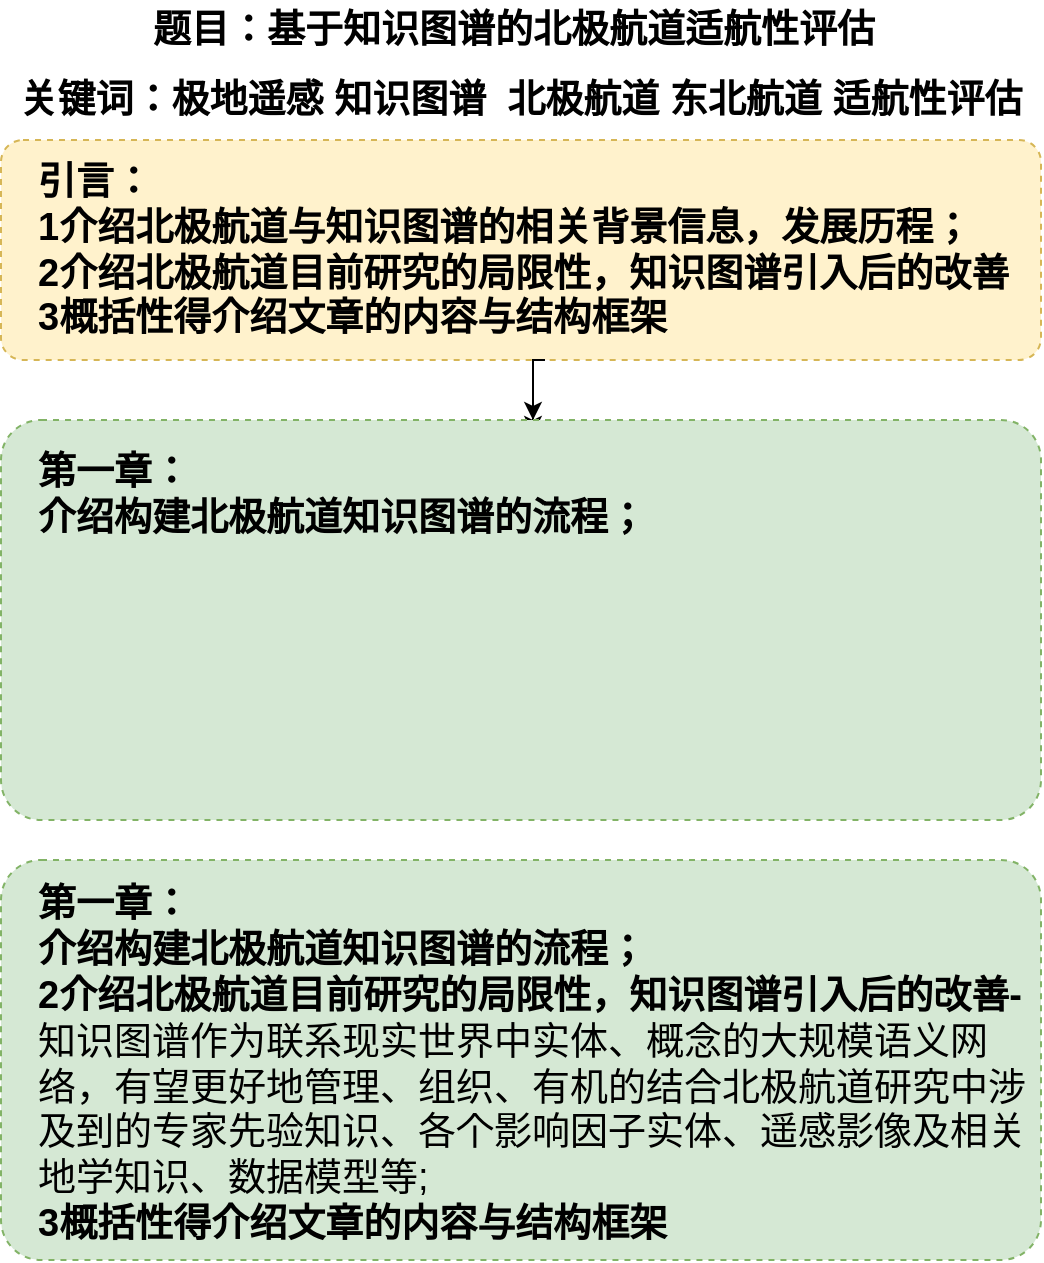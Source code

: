 <mxfile version="21.1.4" type="github">
  <diagram name="第 1 页" id="fLHI8q8jEvmg70LVfnAi">
    <mxGraphModel dx="894" dy="730" grid="1" gridSize="10" guides="1" tooltips="1" connect="1" arrows="1" fold="1" page="1" pageScale="1" pageWidth="827" pageHeight="1169" math="0" shadow="0">
      <root>
        <mxCell id="0" />
        <mxCell id="1" parent="0" />
        <mxCell id="tMlSYUvqDikguycu4a48-1" value="" style="rounded=1;whiteSpace=wrap;html=1;dashed=1;fillColor=#fff2cc;strokeColor=#d6b656;arcSize=10;" parent="1" vertex="1">
          <mxGeometry x="157.5" y="80" width="520" height="110" as="geometry" />
        </mxCell>
        <mxCell id="tMlSYUvqDikguycu4a48-2" value="&lt;b style=&quot;font-size: 19px;&quot;&gt;题目：基于知识图谱的北极航道适航性评估&lt;/b&gt;" style="text;html=1;strokeColor=none;fillColor=none;align=center;verticalAlign=middle;whiteSpace=wrap;rounded=0;fontSize=19;" parent="1" vertex="1">
          <mxGeometry x="199" y="10" width="430" height="30" as="geometry" />
        </mxCell>
        <mxCell id="tMlSYUvqDikguycu4a48-3" value="&lt;b style=&quot;font-size: 19px;&quot;&gt;关键词：极地遥感 知识图谱&amp;nbsp; 北极航道 东北航道 适航性评估&lt;/b&gt;" style="text;html=1;strokeColor=none;fillColor=none;align=center;verticalAlign=middle;whiteSpace=wrap;rounded=0;fontSize=19;" parent="1" vertex="1">
          <mxGeometry x="160" y="45" width="515" height="30" as="geometry" />
        </mxCell>
        <mxCell id="z2kioxXszQj7ZQlcKyOi-1" value="" style="edgeStyle=orthogonalEdgeStyle;rounded=0;orthogonalLoop=1;jettySize=auto;html=1;entryX=0.5;entryY=0;entryDx=0;entryDy=0;" edge="1" parent="1">
          <mxGeometry relative="1" as="geometry">
            <mxPoint x="429.5" y="190" as="sourcePoint" />
            <mxPoint x="423.5" y="220" as="targetPoint" />
          </mxGeometry>
        </mxCell>
        <mxCell id="z2kioxXszQj7ZQlcKyOi-3" value="" style="edgeStyle=orthogonalEdgeStyle;rounded=0;orthogonalLoop=1;jettySize=auto;html=1;" edge="1" parent="1" source="tMlSYUvqDikguycu4a48-7" target="tMlSYUvqDikguycu4a48-9">
          <mxGeometry relative="1" as="geometry" />
        </mxCell>
        <mxCell id="tMlSYUvqDikguycu4a48-7" value="&lt;b style=&quot;font-size: 19px;&quot;&gt;引言：&lt;br&gt;1介绍北极航道与知识图谱的相关背景信息，发展历程；&lt;br&gt;2介绍北极航道目前研究的局限性，知识图谱引入后的改善&lt;/b&gt;&lt;br&gt;&lt;b&gt;3概括性得介绍文章的内容与结构框架&lt;/b&gt;" style="text;html=1;strokeColor=none;fillColor=none;align=left;verticalAlign=middle;whiteSpace=wrap;rounded=0;fontSize=19;" parent="1" vertex="1">
          <mxGeometry x="173.5" y="79" width="500" height="111" as="geometry" />
        </mxCell>
        <mxCell id="tMlSYUvqDikguycu4a48-8" value="" style="rounded=1;whiteSpace=wrap;html=1;dashed=1;fillColor=#d5e8d4;strokeColor=#82b366;arcSize=10;" parent="1" vertex="1">
          <mxGeometry x="157.5" y="220" width="520" height="200" as="geometry" />
        </mxCell>
        <mxCell id="tMlSYUvqDikguycu4a48-9" value="&lt;b style=&quot;font-size: 19px;&quot;&gt;第一章：&lt;br&gt;介绍构建北极航道知识图谱的流程；&lt;br&gt;&lt;br&gt;&lt;/b&gt;" style="text;html=1;strokeColor=none;fillColor=none;align=left;verticalAlign=middle;whiteSpace=wrap;rounded=0;fontSize=19;" parent="1" vertex="1">
          <mxGeometry x="173.5" y="227" width="500" height="83" as="geometry" />
        </mxCell>
        <mxCell id="z2kioxXszQj7ZQlcKyOi-4" value="" style="rounded=1;whiteSpace=wrap;html=1;dashed=1;fillColor=#d5e8d4;strokeColor=#82b366;arcSize=10;" vertex="1" parent="1">
          <mxGeometry x="157.5" y="440" width="520" height="200" as="geometry" />
        </mxCell>
        <mxCell id="z2kioxXszQj7ZQlcKyOi-5" value="&lt;b style=&quot;font-size: 19px;&quot;&gt;第一章：&lt;br&gt;介绍构建北极航道知识图谱的流程；&lt;br&gt;2介绍北极航道目前研究的局限性，知识图谱引入后的改善-&lt;/b&gt;知识图谱作为联系现实世界中实体、概念的大规模语义网络，有望更好地管理、组织、有机的结合北极航道研究中涉及到的专家先验知识、各个影响因子实体、遥感影像及相关地学知识、数据模型等;&lt;br&gt;&lt;b&gt;3概括性得介绍文章的内容与结构框架&lt;/b&gt;" style="text;html=1;strokeColor=none;fillColor=none;align=left;verticalAlign=middle;whiteSpace=wrap;rounded=0;fontSize=19;" vertex="1" parent="1">
          <mxGeometry x="173.5" y="447" width="500" height="190" as="geometry" />
        </mxCell>
      </root>
    </mxGraphModel>
  </diagram>
</mxfile>
